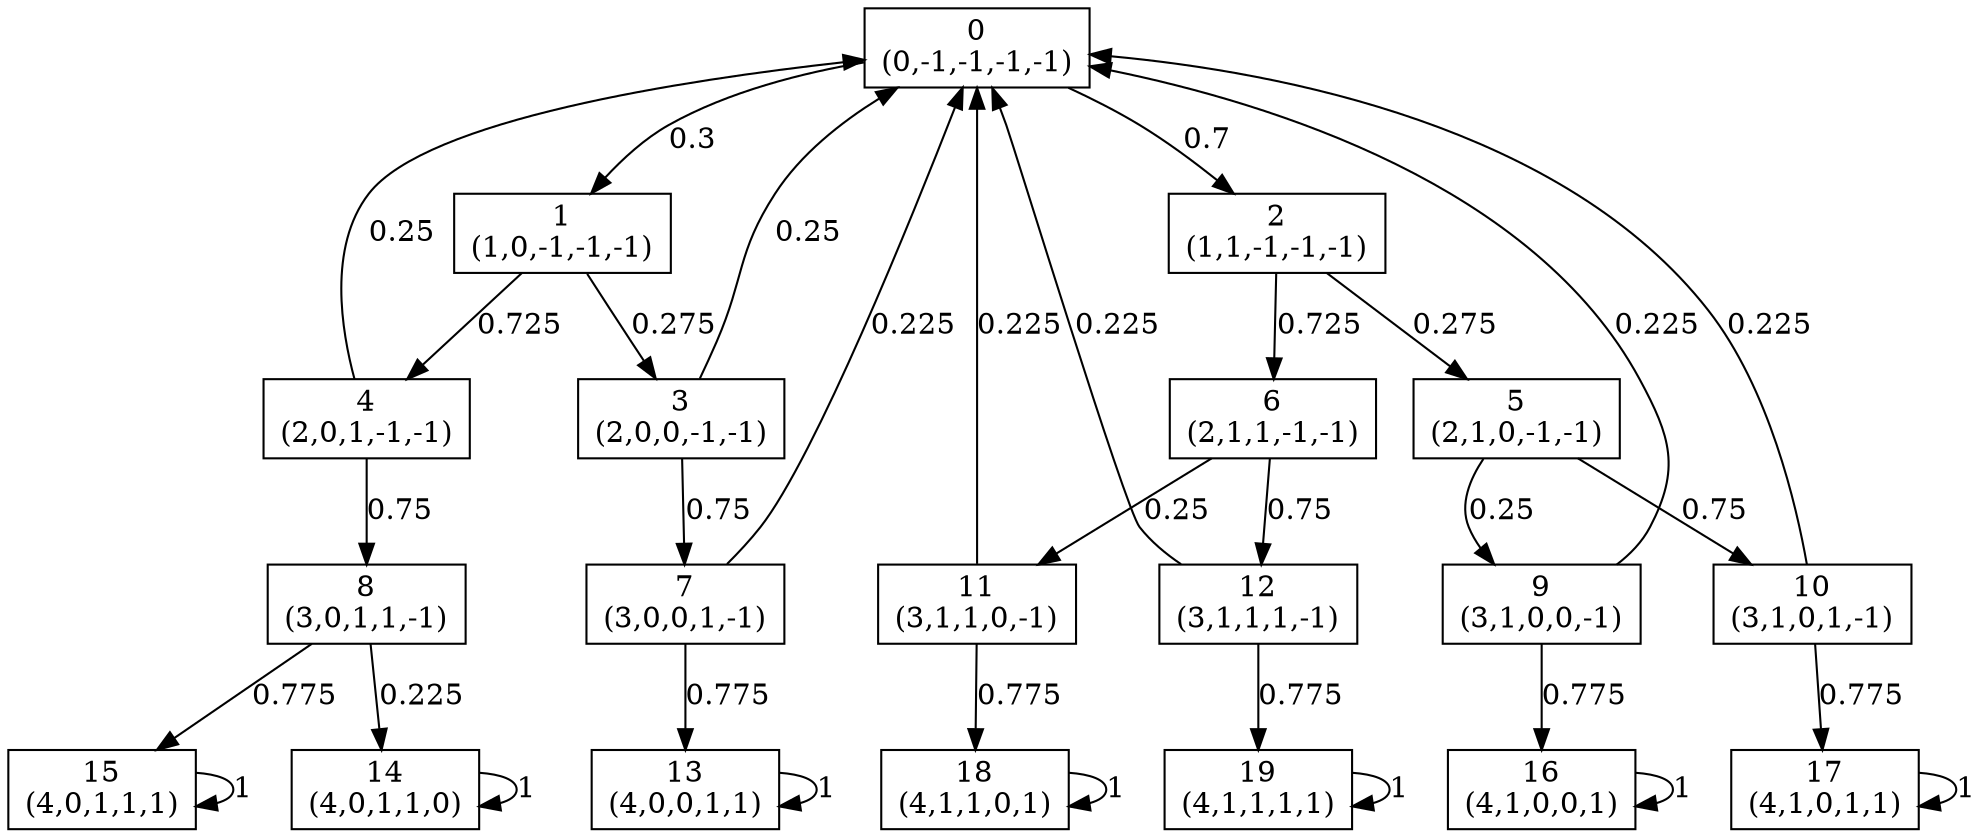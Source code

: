 digraph P {
node [shape=box];
0 -> 1 [ label="0.3" ];
0 -> 2 [ label="0.7" ];
1 -> 3 [ label="0.275" ];
1 -> 4 [ label="0.725" ];
2 -> 5 [ label="0.275" ];
2 -> 6 [ label="0.725" ];
3 -> 0 [ label="0.25" ];
3 -> 7 [ label="0.75" ];
4 -> 0 [ label="0.25" ];
4 -> 8 [ label="0.75" ];
5 -> 9 [ label="0.25" ];
5 -> 10 [ label="0.75" ];
6 -> 11 [ label="0.25" ];
6 -> 12 [ label="0.75" ];
7 -> 0 [ label="0.225" ];
7 -> 13 [ label="0.775" ];
8 -> 14 [ label="0.225" ];
8 -> 15 [ label="0.775" ];
9 -> 0 [ label="0.225" ];
9 -> 16 [ label="0.775" ];
10 -> 0 [ label="0.225" ];
10 -> 17 [ label="0.775" ];
11 -> 0 [ label="0.225" ];
11 -> 18 [ label="0.775" ];
12 -> 0 [ label="0.225" ];
12 -> 19 [ label="0.775" ];
13 -> 13 [ label="1" ];
14 -> 14 [ label="1" ];
15 -> 15 [ label="1" ];
16 -> 16 [ label="1" ];
17 -> 17 [ label="1" ];
18 -> 18 [ label="1" ];
19 -> 19 [ label="1" ];
0 [label="0\n(0,-1,-1,-1,-1)"];
1 [label="1\n(1,0,-1,-1,-1)"];
2 [label="2\n(1,1,-1,-1,-1)"];
3 [label="3\n(2,0,0,-1,-1)"];
4 [label="4\n(2,0,1,-1,-1)"];
5 [label="5\n(2,1,0,-1,-1)"];
6 [label="6\n(2,1,1,-1,-1)"];
7 [label="7\n(3,0,0,1,-1)"];
8 [label="8\n(3,0,1,1,-1)"];
9 [label="9\n(3,1,0,0,-1)"];
10 [label="10\n(3,1,0,1,-1)"];
11 [label="11\n(3,1,1,0,-1)"];
12 [label="12\n(3,1,1,1,-1)"];
13 [label="13\n(4,0,0,1,1)"];
14 [label="14\n(4,0,1,1,0)"];
15 [label="15\n(4,0,1,1,1)"];
16 [label="16\n(4,1,0,0,1)"];
17 [label="17\n(4,1,0,1,1)"];
18 [label="18\n(4,1,1,0,1)"];
19 [label="19\n(4,1,1,1,1)"];
}

